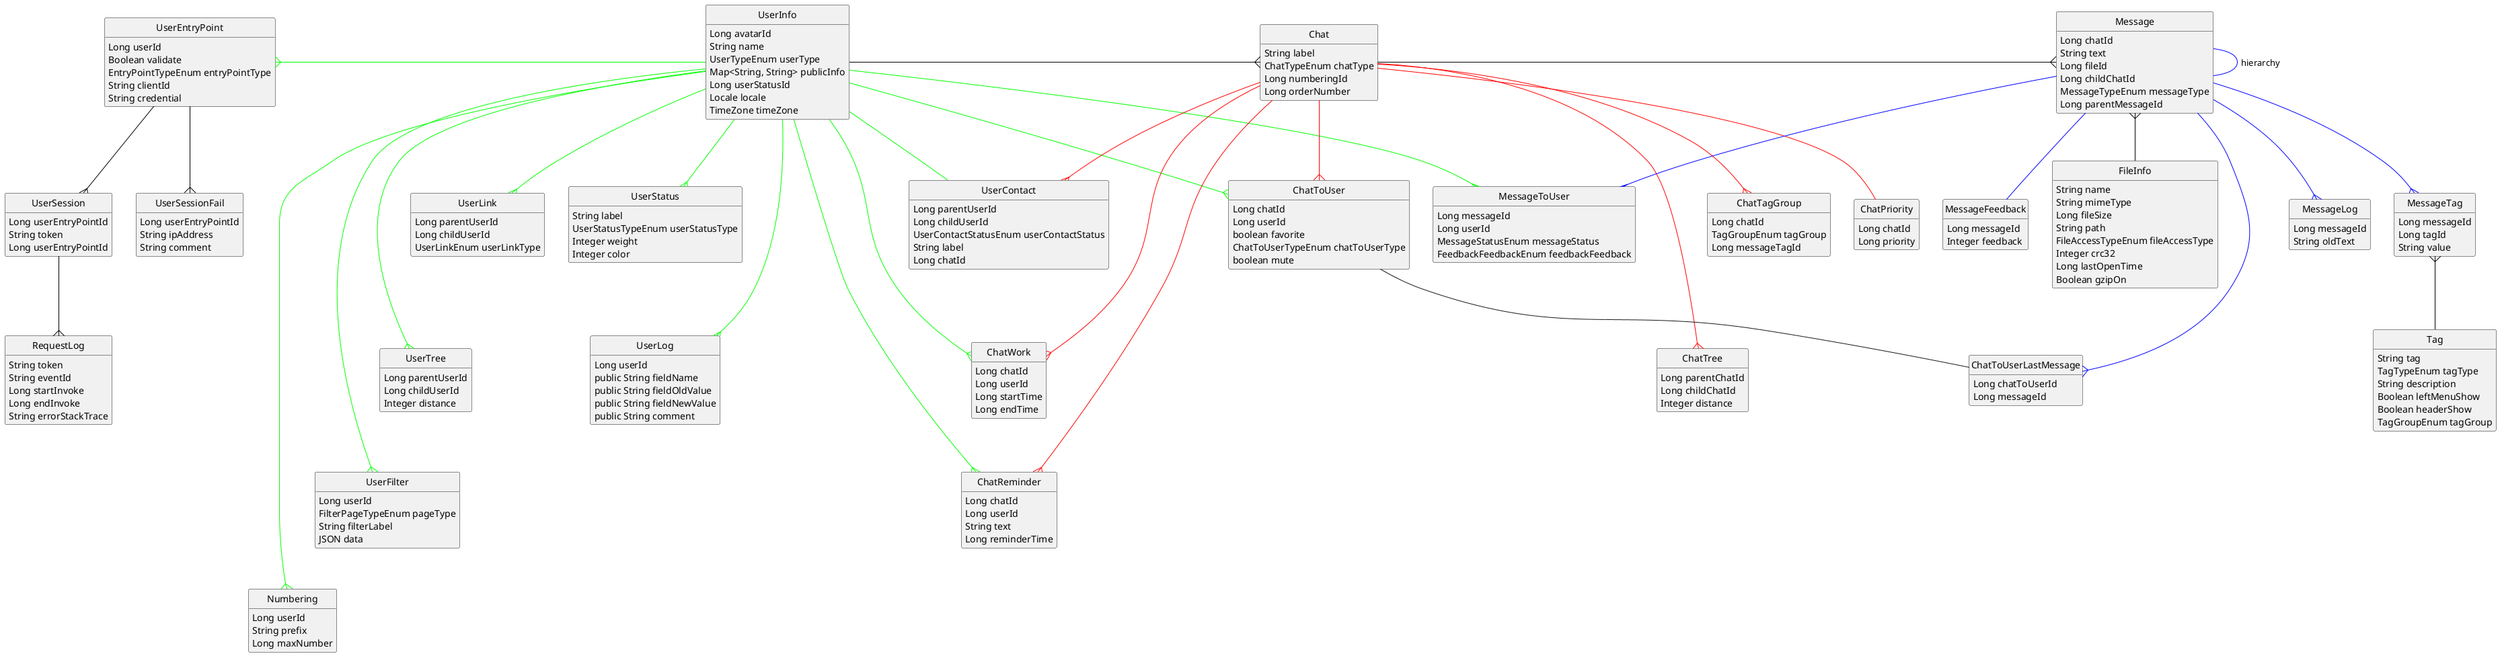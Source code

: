 @startuml
'Скрыть иконку класса
hide circle
'Скрыть раздел с полями если он пустой
hide empty fields
'Скрыть раздел с методами если он пустой
hide empty methods
'Скрыть поля и методы
'hide members

    class UserInfo{
        Long avatarId
        String name
        UserTypeEnum userType
        Map<String, String> publicInfo
        Long userStatusId
        Locale locale
        TimeZone timeZone
    }
    class Chat{
        String label
        ChatTypeEnum chatType
        Long numberingId
        Long orderNumber
    }
    class Message {
        Long chatId
        String text
        Long fileId
        Long childChatId
        MessageTypeEnum messageType
        Long parentMessageId
    }
    class FileInfo{
    	String name
    	String mimeType
    	Long fileSize
    	String path
    	FileAccessTypeEnum fileAccessType
    	Integer crc32
    	Long lastOpenTime
    	Boolean gzipOn
    }
    class MessageLog {
        Long messageId
        String oldText
    }
    class MessageTag {
        Long messageId
        Long tagId
        String value
    }
    class MessageToUser {
        Long messageId
        Long userId
        MessageStatusEnum messageStatus
        FeedbackFeedbackEnum feedbackFeedback
    }
    class MessageFeedback {
        Long messageId
        Integer feedback
    }
    class Tag{
        String tag
        TagTypeEnum tagType
        String description
        Boolean leftMenuShow
        Boolean headerShow
        TagGroupEnum tagGroup
    }
    class UserContact{
        Long parentUserId
        Long childUserId
        UserContactStatusEnum userContactStatus
        String label
        Long chatId
    }
    class UserFilter {
         Long userId
         FilterPageTypeEnum pageType
         String filterLabel
         JSON data
    }
    class UserLink {
         Long parentUserId
         Long childUserId
         UserLinkEnum userLinkType
    }
    class UserLog {
    	Long userId
        public String fieldName
        public String fieldOldValue
        public String fieldNewValue
        public String comment
    }
    class UserStatus  {
        String label
        UserStatusTypeEnum userStatusType
        Integer weight
        Integer color
    }
    class UserTree {
         Long parentUserId
         Long childUserId
         Integer distance
    }
    class ChatToUser{
        Long chatId
        Long userId
        boolean favorite
        ChatToUserTypeEnum chatToUserType
        boolean mute
    }
    class ChatToUserLastMessage{
        Long chatToUserId
        Long messageId
    }
    class ChatTree{
        Long parentChatId
        Long childChatId
        Integer distance
    }
    class ChatPriority{
        Long chatId
        Long priority
    }
    class ChatWork{
        Long chatId
        Long userId
        Long startTime
        Long endTime
    }
    class ChatReminder{
        Long chatId
        Long userId
        String text
        Long reminderTime
    }
    class ChatTagGroup {
        Long chatId
        TagGroupEnum tagGroup
        Long messageTagId
    }
    class Numbering {
        Long userId
        String prefix
        Long maxNumber
    }
    class UserEntryPoint {
        Long userId
        Boolean validate
        EntryPointTypeEnum entryPointType
        String clientId
        String credential
	}
    class UserSession  {
        Long userEntryPointId
        String token
        Long userEntryPointId
    }
    class UserSessionFail  {
        Long userEntryPointId
        String ipAddress
        String comment
    }
    class RequestLog {
        String token
        String eventId
        Long startInvoke
        Long endInvoke
        String errorStackTrace
    }

UserInfo -[#00FF00]- UserContact
UserInfo -[#00FF00]left-{ UserEntryPoint
UserInfo -[#00FF00]-{ UserFilter
UserInfo -[#00FF00]-{ UserLink
UserInfo -[#00FF00]-{ UserLog
UserInfo -[#00FF00]-{ UserTree
UserInfo -[#00FF00]-{ UserStatus
UserInfo -[#00FF00]-{ ChatWork
UserInfo -[#00FF00]-{ ChatReminder
UserInfo -[#00FF00]-{ ChatToUser
UserInfo -[#00FF00]-{ MessageToUser
UserInfo -[#00FF00]-{ Numbering

UserInfo -[#000000]right-{ Chat

Chat -[#FF0000]-{ ChatReminder
Chat -[#FF0000]-{ ChatTagGroup
Chat -[#FF0000]-{ ChatToUser
Chat -[#FF0000]-{ ChatTree
Chat -[#FF0000]-{ ChatWork
Chat -[#FF0000]-{ UserContact
Chat -[#FF0000]- ChatPriority

Chat -[#000000]right-{ Message

Message -[#0000FF]- Message : hierarchy
Message -[#0000FF]-{ MessageToUser
Message -[#0000FF]-{ MessageLog
Message -[#0000FF]-{ MessageTag
Message -[#0000FF]-{ ChatToUserLastMessage
Message }-[#000000]- FileInfo
Message -[#0000FF]- MessageFeedback

MessageTag }-[#000000]- Tag
UserEntryPoint -[#000000]down-{ UserSession
UserSession -[#000000]down-{ RequestLog
UserEntryPoint -[#000000]-{ UserSessionFail

UserLink -[hidden]down- UserTree
UserStatus -[hidden]down- UserLog
UserLog -[hidden]down- UserFilter
UserFilter -[hidden]down- Numbering
UserContact -[hidden]down- ChatWork
ChatWork -[hidden]down- ChatReminder
ChatTagGroup -[hidden]down- ChatTree
ChatToUser -down- ChatToUserLastMessage

@enduml